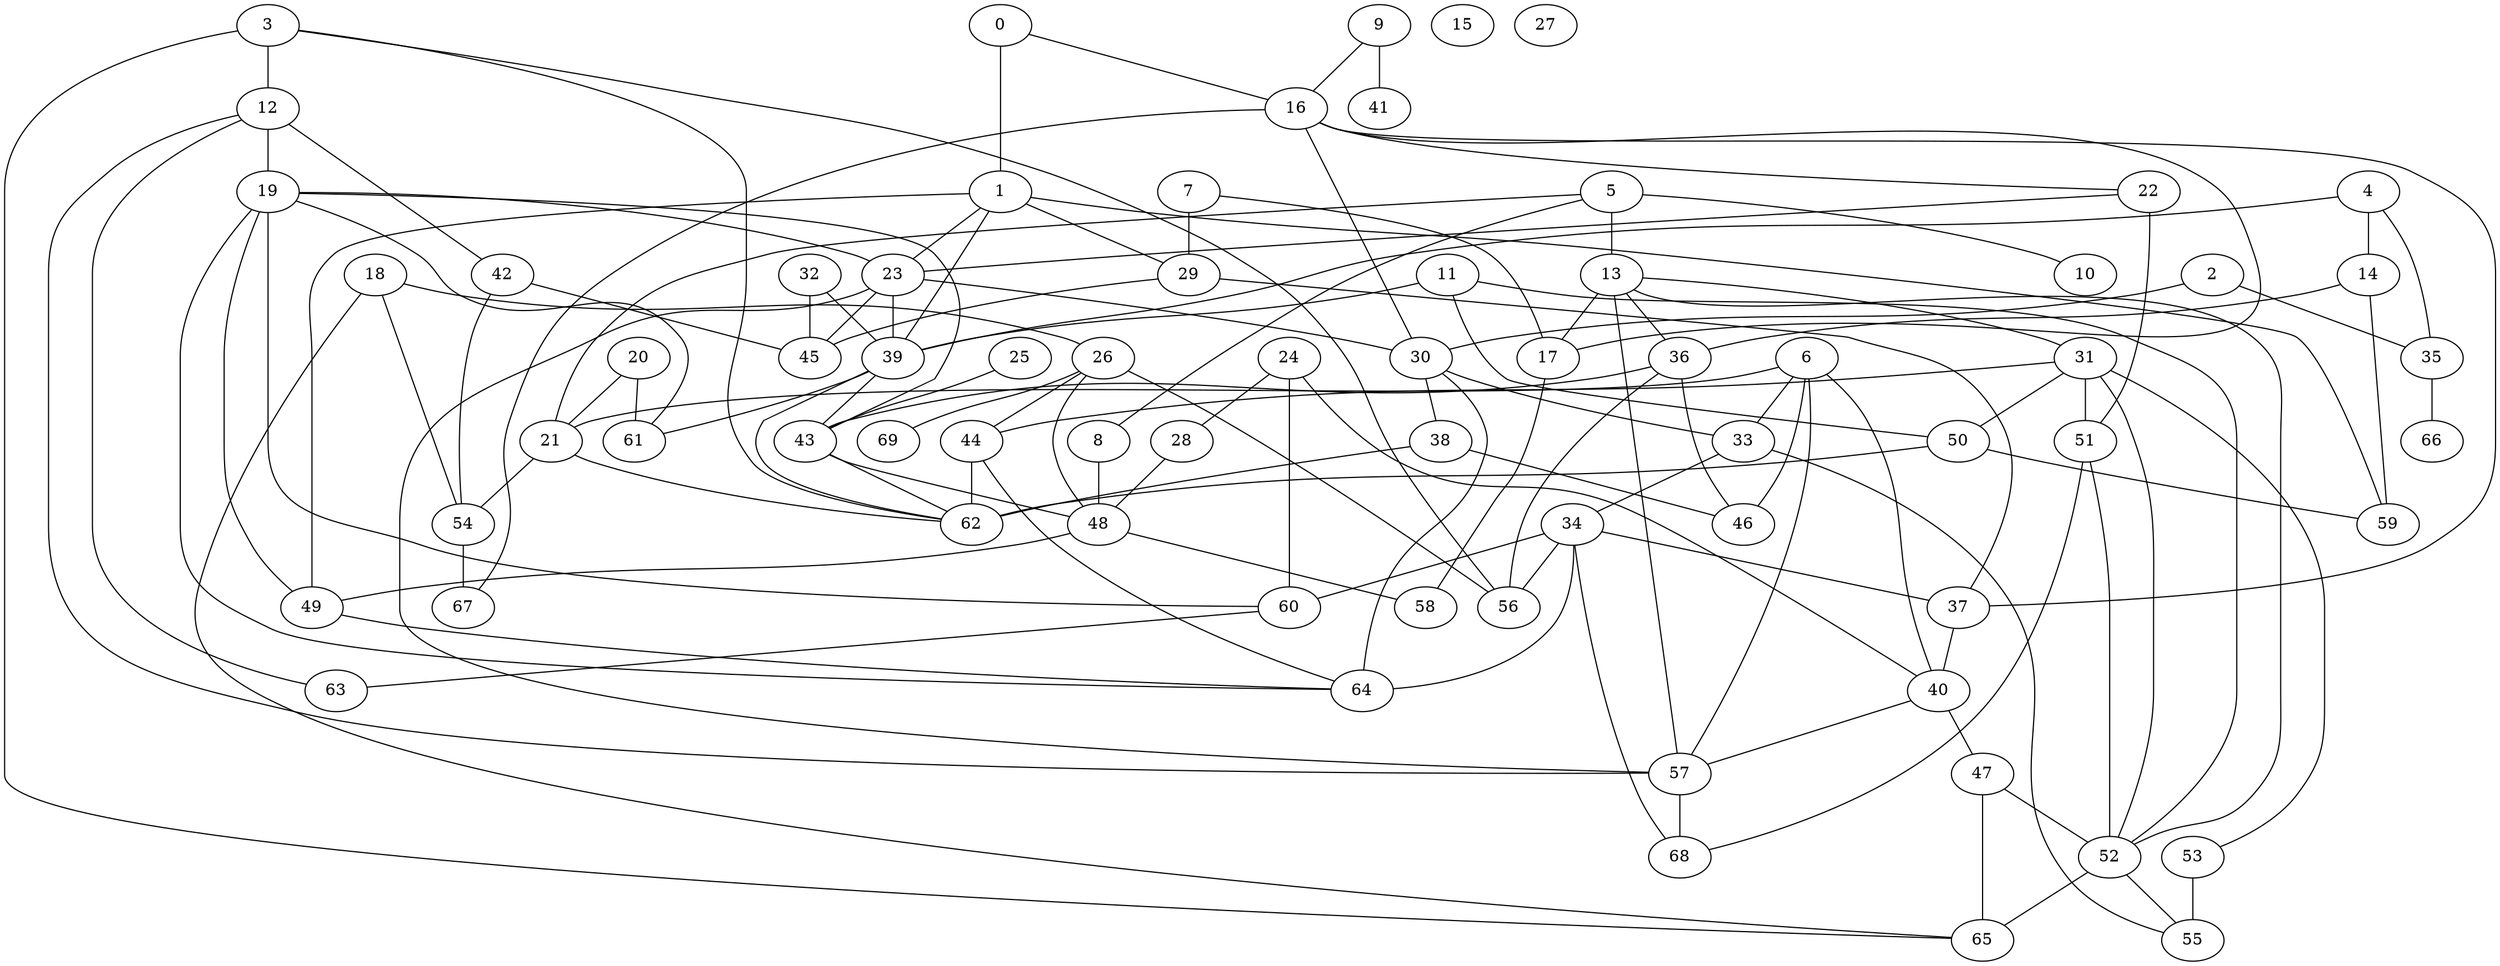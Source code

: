 strict graph  {
0;
1;
2;
3;
4;
5;
6;
7;
8;
9;
10;
11;
12;
13;
14;
15;
16;
17;
18;
19;
20;
21;
22;
23;
24;
25;
26;
27;
28;
29;
30;
31;
32;
33;
34;
35;
36;
37;
38;
39;
40;
41;
42;
43;
44;
45;
46;
47;
48;
49;
50;
51;
52;
53;
54;
55;
56;
57;
58;
59;
60;
61;
62;
63;
64;
65;
66;
67;
68;
69;
0 -- 1  [weight=7000];
0 -- 16  [weight=1000];
1 -- 39  [weight=4000];
1 -- 29  [weight=1000];
1 -- 23  [weight=2000];
1 -- 59  [weight=3000];
1 -- 49  [weight=5000];
2 -- 35  [weight=6000];
2 -- 30  [weight=7000];
3 -- 62  [weight=1000];
3 -- 65  [weight=6000];
3 -- 56  [weight=1000];
3 -- 12  [weight=5000];
4 -- 39  [weight=2000];
4 -- 35  [weight=2000];
4 -- 14  [weight=7000];
5 -- 8  [weight=2000];
5 -- 21  [weight=6000];
5 -- 10  [weight=2000];
5 -- 13  [weight=7000];
6 -- 57  [weight=4000];
6 -- 33  [weight=2000];
6 -- 40  [weight=1000];
6 -- 21  [weight=7000];
6 -- 46  [weight=5000];
7 -- 17  [weight=3000];
7 -- 29  [weight=7000];
8 -- 48  [weight=5000];
9 -- 41  [weight=3000];
9 -- 16  [weight=2000];
11 -- 50  [weight=2000];
11 -- 52  [weight=2000];
11 -- 39  [weight=7000];
12 -- 42  [weight=7000];
12 -- 63  [weight=1000];
12 -- 57  [weight=5000];
12 -- 19  [weight=7000];
13 -- 57  [weight=7000];
13 -- 36  [weight=1000];
13 -- 17  [weight=4000];
13 -- 31  [weight=5000];
13 -- 52  [weight=7000];
14 -- 59  [weight=6000];
14 -- 36  [weight=5000];
16 -- 30  [weight=6000];
16 -- 37  [weight=1000];
16 -- 17  [weight=3000];
16 -- 22  [weight=1000];
16 -- 67  [weight=2000];
17 -- 58  [weight=7000];
18 -- 65  [weight=1000];
18 -- 26  [weight=1000];
18 -- 54  [weight=2000];
19 -- 61  [weight=1000];
19 -- 43  [weight=6000];
19 -- 64  [weight=3000];
19 -- 49  [weight=5000];
19 -- 60  [weight=3000];
19 -- 23  [weight=6000];
20 -- 61  [weight=6000];
20 -- 21  [weight=6000];
21 -- 54  [weight=4000];
21 -- 62  [weight=1000];
22 -- 23  [weight=4000];
22 -- 51  [weight=6000];
23 -- 39  [weight=3000];
23 -- 45  [weight=3000];
23 -- 57  [weight=3000];
23 -- 30  [weight=1000];
24 -- 40  [weight=1000];
24 -- 28  [weight=3000];
24 -- 60  [weight=7000];
25 -- 43  [weight=5000];
26 -- 44  [weight=4000];
26 -- 48  [weight=6000];
26 -- 69  [weight=1000];
26 -- 56  [weight=6000];
28 -- 48  [weight=4000];
29 -- 45  [weight=7000];
29 -- 37  [weight=6000];
30 -- 33  [weight=7000];
30 -- 38  [weight=7000];
30 -- 64  [weight=7000];
31 -- 52  [weight=2000];
31 -- 44  [weight=5000];
31 -- 53  [weight=1000];
31 -- 51  [weight=6000];
31 -- 50  [weight=2000];
32 -- 45  [weight=6000];
32 -- 39  [weight=5000];
33 -- 55  [weight=3000];
33 -- 34  [weight=6000];
34 -- 68  [weight=3000];
34 -- 64  [weight=7000];
34 -- 56  [weight=5000];
34 -- 37  [weight=7000];
34 -- 60  [weight=3000];
35 -- 66  [weight=3000];
36 -- 56  [weight=1000];
36 -- 46  [weight=1000];
36 -- 43  [weight=3000];
37 -- 40  [weight=4000];
38 -- 46  [weight=1000];
38 -- 62  [weight=3000];
39 -- 43  [weight=3000];
39 -- 61  [weight=3000];
39 -- 62  [weight=5000];
40 -- 57  [weight=2000];
40 -- 47  [weight=2000];
42 -- 45  [weight=4000];
42 -- 54  [weight=6000];
43 -- 48  [weight=7000];
43 -- 62  [weight=3000];
44 -- 62  [weight=7000];
44 -- 64  [weight=4000];
47 -- 65  [weight=6000];
47 -- 52  [weight=6000];
48 -- 49  [weight=6000];
48 -- 58  [weight=5000];
49 -- 64  [weight=3000];
50 -- 62  [weight=6000];
50 -- 59  [weight=4000];
51 -- 68  [weight=4000];
51 -- 52  [weight=7000];
52 -- 65  [weight=6000];
52 -- 55  [weight=2000];
53 -- 55  [weight=6000];
54 -- 67  [weight=4000];
57 -- 68  [weight=2000];
60 -- 63  [weight=6000];
}
